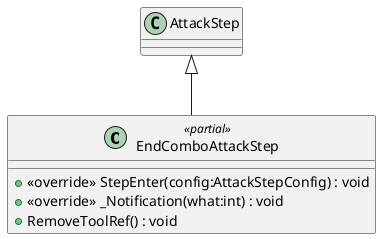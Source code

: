 @startuml
class EndComboAttackStep <<partial>> {
    + <<override>> StepEnter(config:AttackStepConfig) : void
    + <<override>> _Notification(what:int) : void
    + RemoveToolRef() : void
}
AttackStep <|-- EndComboAttackStep
@enduml
